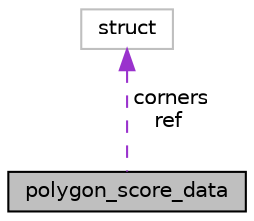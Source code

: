 digraph "polygon_score_data"
{
  edge [fontname="Helvetica",fontsize="10",labelfontname="Helvetica",labelfontsize="10"];
  node [fontname="Helvetica",fontsize="10",shape=record];
  Node1 [label="polygon_score_data",height=0.2,width=0.4,color="black", fillcolor="grey75", style="filled" fontcolor="black"];
  Node2 -> Node1 [dir="back",color="darkorchid3",fontsize="10",style="dashed",label=" corners\nref" ,fontname="Helvetica"];
  Node2 [label="struct",height=0.2,width=0.4,color="grey75", fillcolor="white", style="filled"];
}
